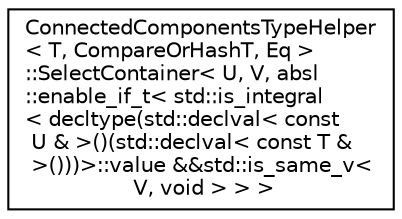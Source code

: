 digraph "Graphical Class Hierarchy"
{
 // LATEX_PDF_SIZE
  edge [fontname="Helvetica",fontsize="10",labelfontname="Helvetica",labelfontsize="10"];
  node [fontname="Helvetica",fontsize="10",shape=record];
  rankdir="LR";
  Node0 [label="ConnectedComponentsTypeHelper\l\< T, CompareOrHashT, Eq \>\l::SelectContainer\< U, V, absl\l::enable_if_t\< std::is_integral\l\< decltype(std::declval\< const\l U & \>()(std::declval\< const T &\l \>()))\>::value &&std::is_same_v\<\l V, void \> \> \>",height=0.2,width=0.4,color="black", fillcolor="white", style="filled",URL="$structinternal_1_1_connected_components_type_helper_1_1_select_container_3_01_u_00_01_v_00_01abs1534987f9e8409be3313e3a3227b2e22.html",tooltip=" "];
}
